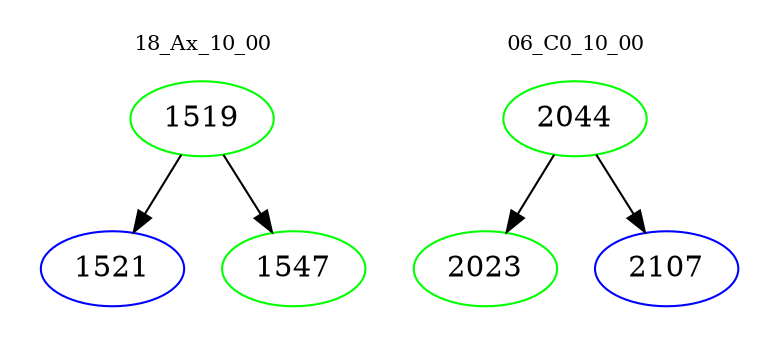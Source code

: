 digraph{
subgraph cluster_0 {
color = white
label = "18_Ax_10_00";
fontsize=10;
T0_1519 [label="1519", color="green"]
T0_1519 -> T0_1521 [color="black"]
T0_1521 [label="1521", color="blue"]
T0_1519 -> T0_1547 [color="black"]
T0_1547 [label="1547", color="green"]
}
subgraph cluster_1 {
color = white
label = "06_C0_10_00";
fontsize=10;
T1_2044 [label="2044", color="green"]
T1_2044 -> T1_2023 [color="black"]
T1_2023 [label="2023", color="green"]
T1_2044 -> T1_2107 [color="black"]
T1_2107 [label="2107", color="blue"]
}
}
